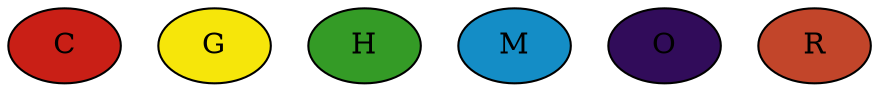 digraph Legend {
	node [style=filled];
	"C"	[fillcolor="#C91F16"];
	"G"	[fillcolor="#F6E60A"];
	"H"	[fillcolor="#349B26"];
	"M"	[fillcolor="#148DC6"];
	"O"	[fillcolor="#310C5A"];
	"R"	[fillcolor="#C2452A"];
}
